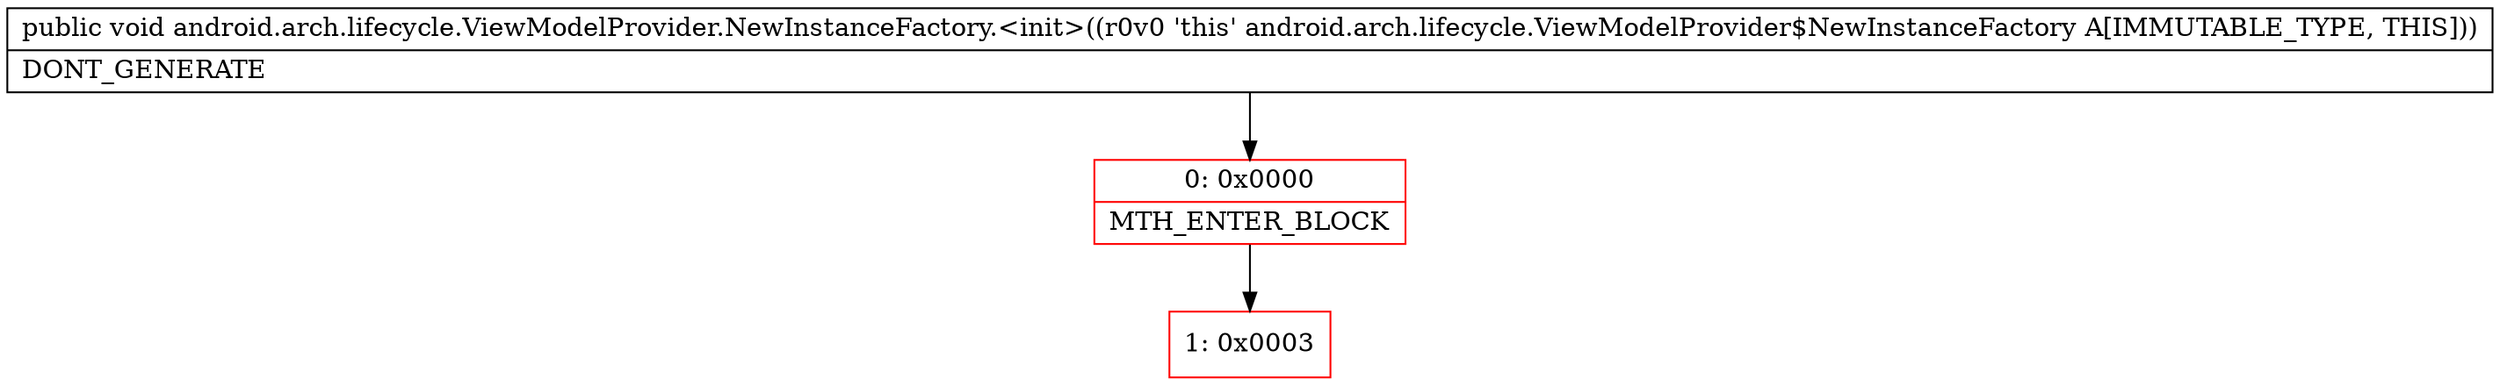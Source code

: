 digraph "CFG forandroid.arch.lifecycle.ViewModelProvider.NewInstanceFactory.\<init\>()V" {
subgraph cluster_Region_595261797 {
label = "R(0)";
node [shape=record,color=blue];
}
Node_0 [shape=record,color=red,label="{0\:\ 0x0000|MTH_ENTER_BLOCK\l}"];
Node_1 [shape=record,color=red,label="{1\:\ 0x0003}"];
MethodNode[shape=record,label="{public void android.arch.lifecycle.ViewModelProvider.NewInstanceFactory.\<init\>((r0v0 'this' android.arch.lifecycle.ViewModelProvider$NewInstanceFactory A[IMMUTABLE_TYPE, THIS]))  | DONT_GENERATE\l}"];
MethodNode -> Node_0;
Node_0 -> Node_1;
}

